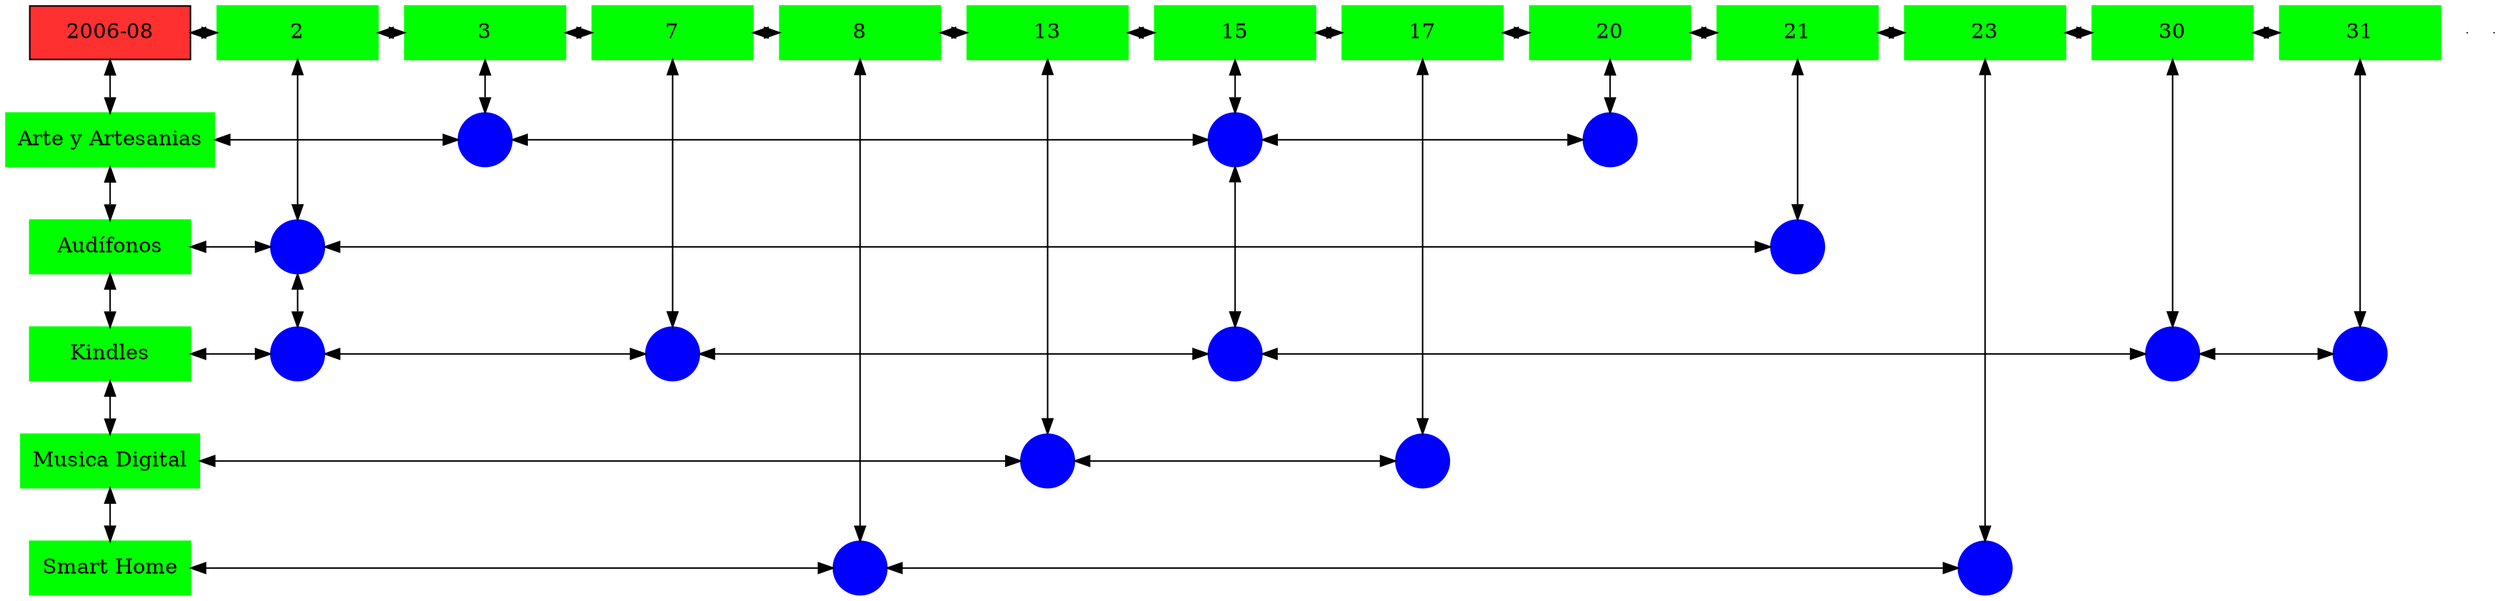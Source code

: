 digraph G{
node[shape="box"];
nodeMt[ label = "2006-08", width = 1.5, style = filled, fillcolor = firebrick1, group = 1 ];
e0[ shape = point, width = 0 ];
e1[ shape = point, width = 0 ];
node0xc00206cfa0[label="2",color=green,style =filled,width = 1.5 group=2];
nodeMt->node0xc00206cfa0[dir="both"];
{rank=same;nodeMt;node0xc00206cfa0;}
node0xc00224d630[label="3",color=green,style =filled,width = 1.5 group=3];
node0xc00206cfa0->node0xc00224d630[dir="both"];
{rank=same;node0xc00206cfa0;node0xc00224d630;}
node0xc001f100f0[label="7",color=green,style =filled,width = 1.5 group=7];
node0xc00224d630->node0xc001f100f0[dir="both"];
{rank=same;node0xc00224d630;node0xc001f100f0;}
node0xc001e62280[label="8",color=green,style =filled,width = 1.5 group=8];
node0xc001f100f0->node0xc001e62280[dir="both"];
{rank=same;node0xc001f100f0;node0xc001e62280;}
node0xc001ee45a0[label="13",color=green,style =filled,width = 1.5 group=13];
node0xc001e62280->node0xc001ee45a0[dir="both"];
{rank=same;node0xc001e62280;node0xc001ee45a0;}
node0xc001fc3590[label="15",color=green,style =filled,width = 1.5 group=15];
node0xc001ee45a0->node0xc001fc3590[dir="both"];
{rank=same;node0xc001ee45a0;node0xc001fc3590;}
node0xc002124190[label="17",color=green,style =filled,width = 1.5 group=17];
node0xc001fc3590->node0xc002124190[dir="both"];
{rank=same;node0xc001fc3590;node0xc002124190;}
node0xc001ec0730[label="20",color=green,style =filled,width = 1.5 group=20];
node0xc002124190->node0xc001ec0730[dir="both"];
{rank=same;node0xc002124190;node0xc001ec0730;}
node0xc0022e4d70[label="21",color=green,style =filled,width = 1.5 group=21];
node0xc001ec0730->node0xc0022e4d70[dir="both"];
{rank=same;node0xc001ec0730;node0xc0022e4d70;}
node0xc00207e640[label="23",color=green,style =filled,width = 1.5 group=23];
node0xc0022e4d70->node0xc00207e640[dir="both"];
{rank=same;node0xc0022e4d70;node0xc00207e640;}
node0xc002273590[label="30",color=green,style =filled,width = 1.5 group=30];
node0xc00207e640->node0xc002273590[dir="both"];
{rank=same;node0xc00207e640;node0xc002273590;}
node0xc000053360[label="31",color=green,style =filled,width = 1.5 group=31];
node0xc002273590->node0xc000053360[dir="both"];
{rank=same;node0xc002273590;node0xc000053360;}
node0xc001ec06e0[label="Arte y Artesanias",color=green,style =filled width = 1.5 group=1];
node0xc002247e00[label="",color=blue,style =filled, width = 0.5 group=3 shape=circle];
node0xc001ec06e0->node0xc002247e00[dir="both"];
{rank=same;node0xc001ec06e0;node0xc002247e00;}
node0xc001fc6300[label="",color=blue,style =filled, width = 0.5 group=15 shape=circle];
node0xc002247e00->node0xc001fc6300[dir="both"];
{rank=same;node0xc001fc6300;node0xc002247e00;}
node0xc001ebcb00[label="",color=blue,style =filled, width = 0.5 group=20 shape=circle];
node0xc001fc6300->node0xc001ebcb00[dir="both"];
{rank=same;node0xc001ebcb00;node0xc001fc6300;}
node0xc00206cf50[label="Audífonos",color=green,style =filled width = 1.5 group=1];
node0xc002065b00[label="",color=blue,style =filled, width = 0.5 group=2 shape=circle];
node0xc00206cf50->node0xc002065b00[dir="both"];
{rank=same;node0xc00206cf50;node0xc002065b00;}
node0xc0022dd700[label="",color=blue,style =filled, width = 0.5 group=21 shape=circle];
node0xc002065b00->node0xc0022dd700[dir="both"];
{rank=same;node0xc0022dd700;node0xc002065b00;}
node0xc000053310[label="Kindles",color=green,style =filled width = 1.5 group=1];
node0xc0022b1a80[label="",color=blue,style =filled, width = 0.5 group=2 shape=circle];
node0xc000053310->node0xc0022b1a80[dir="both"];
{rank=same;node0xc000053310;node0xc0022b1a80;}
node0xc001f01c80[label="",color=blue,style =filled, width = 0.5 group=7 shape=circle];
node0xc0022b1a80->node0xc001f01c80[dir="both"];
{rank=same;node0xc001f01c80;node0xc0022b1a80;}
node0xc0022dce80[label="",color=blue,style =filled, width = 0.5 group=15 shape=circle];
node0xc001f01c80->node0xc0022dce80[dir="both"];
{rank=same;node0xc0022dce80;node0xc001f01c80;}
node0xc002271500[label="",color=blue,style =filled, width = 0.5 group=30 shape=circle];
node0xc0022dce80->node0xc002271500[dir="both"];
{rank=same;node0xc002271500;node0xc0022dce80;}
node0xc00021b980[label="",color=blue,style =filled, width = 0.5 group=31 shape=circle];
node0xc002271500->node0xc00021b980[dir="both"];
{rank=same;node0xc00021b980;node0xc002271500;}
node0xc001ee4550[label="Musica Digital",color=green,style =filled width = 1.5 group=1];
node0xc001ee2380[label="",color=blue,style =filled, width = 0.5 group=13 shape=circle];
node0xc001ee4550->node0xc001ee2380[dir="both"];
{rank=same;node0xc001ee4550;node0xc001ee2380;}
node0xc002115c80[label="",color=blue,style =filled, width = 0.5 group=17 shape=circle];
node0xc001ee2380->node0xc002115c80[dir="both"];
{rank=same;node0xc002115c80;node0xc001ee2380;}
node0xc001e62230[label="Smart Home",color=green,style =filled width = 1.5 group=1];
node0xc001e5c780[label="",color=blue,style =filled, width = 0.5 group=8 shape=circle];
node0xc001e62230->node0xc001e5c780[dir="both"];
{rank=same;node0xc001e62230;node0xc001e5c780;}
node0xc00207ab80[label="",color=blue,style =filled, width = 0.5 group=23 shape=circle];
node0xc001e5c780->node0xc00207ab80[dir="both"];
{rank=same;node0xc00207ab80;node0xc001e5c780;}
node0xc00206cfa0->node0xc002065b00[dir="both"];
node0xc002065b00->node0xc0022b1a80[dir="both"];
node0xc00224d630->node0xc002247e00[dir="both"];
node0xc001f100f0->node0xc001f01c80[dir="both"];
node0xc001e62280->node0xc001e5c780[dir="both"];
node0xc001ee45a0->node0xc001ee2380[dir="both"];
node0xc001fc3590->node0xc001fc6300[dir="both"];
node0xc001fc6300->node0xc0022dce80[dir="both"];
node0xc002124190->node0xc002115c80[dir="both"];
node0xc001ec0730->node0xc001ebcb00[dir="both"];
node0xc0022e4d70->node0xc0022dd700[dir="both"];
node0xc00207e640->node0xc00207ab80[dir="both"];
node0xc002273590->node0xc002271500[dir="both"];
node0xc000053360->node0xc00021b980[dir="both"];
nodeMt->node0xc001ec06e0[dir="both"];
node0xc001ec06e0->node0xc00206cf50[dir="both"];
node0xc00206cf50->node0xc000053310[dir="both"];
node0xc000053310->node0xc001ee4550[dir="both"];
node0xc001ee4550->node0xc001e62230[dir="both"];
}
